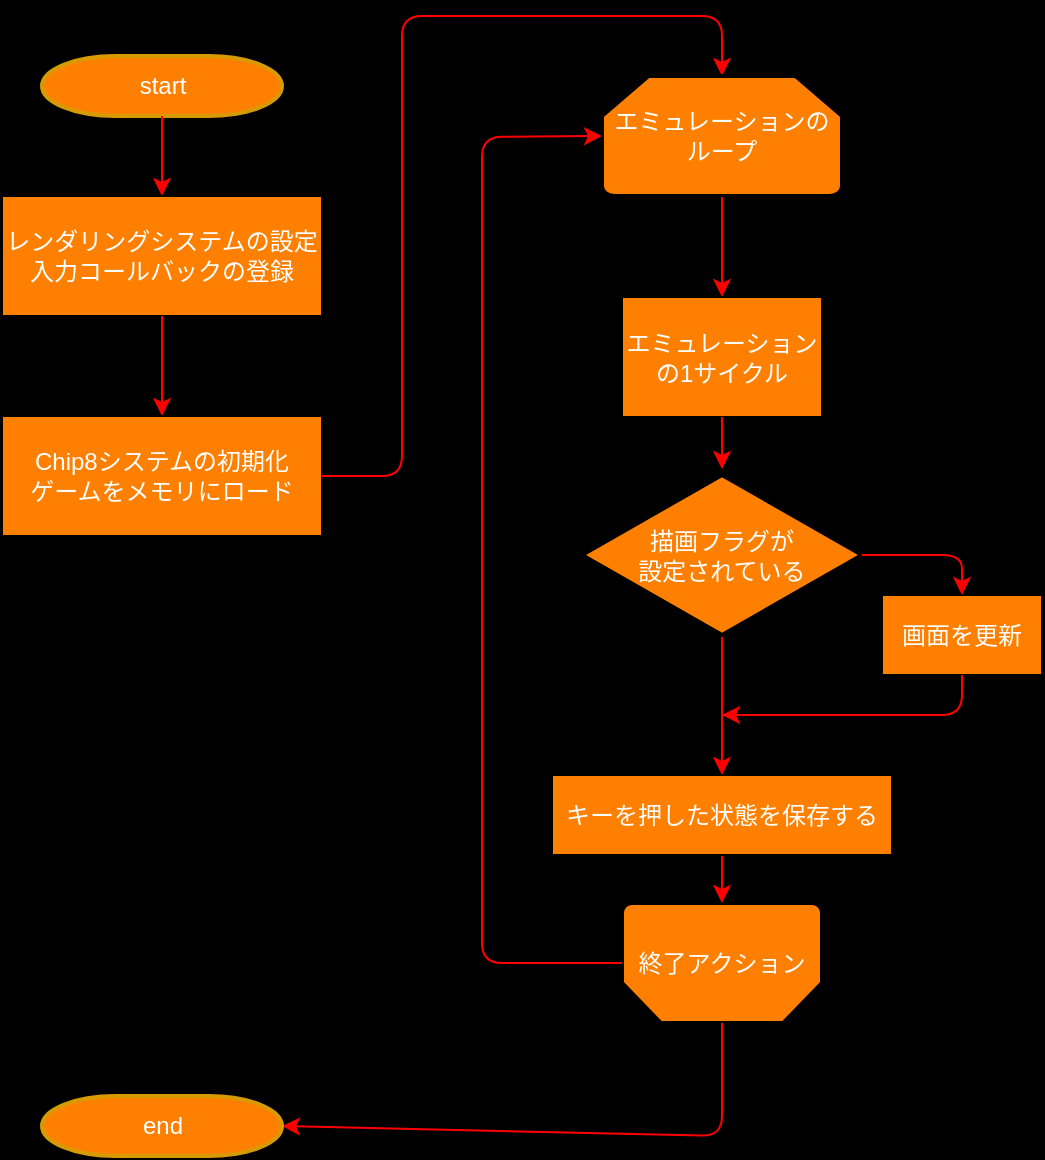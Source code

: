 <mxfile version="13.9.3" type="github">
  <diagram id="6a731a19-8d31-9384-78a2-239565b7b9f0" name="Page-1">
    <mxGraphModel dx="580" dy="663" grid="1" gridSize="10" guides="1" tooltips="1" connect="1" arrows="1" fold="1" page="1" pageScale="1" pageWidth="1169" pageHeight="827" background="#000000" math="0" shadow="0">
      <root>
        <mxCell id="0" />
        <mxCell id="1" parent="0" />
        <mxCell id="2" value="start" style="shape=mxgraph.flowchart.terminator;strokeWidth=2;gradientDirection=north;fontStyle=0;html=1;strokeColor=#d79b00;fillColor=#FF8000;fontColor=#FFFFFF;" parent="1" vertex="1">
          <mxGeometry x="260" y="60" width="120" height="30" as="geometry" />
        </mxCell>
        <mxCell id="B8PhU5EYTa2ILyOKvIhk-59" value="" style="endArrow=classic;html=1;strokeColor=#FF0000;strokeWidth=1;" parent="1" source="2" edge="1">
          <mxGeometry width="50" height="50" relative="1" as="geometry">
            <mxPoint x="270" y="410" as="sourcePoint" />
            <mxPoint x="320" y="130" as="targetPoint" />
          </mxGeometry>
        </mxCell>
        <mxCell id="B8PhU5EYTa2ILyOKvIhk-62" value="レンダリングシステムの設定&lt;br&gt;入力コールバックの登録" style="rounded=0;whiteSpace=wrap;html=1;sketch=0;fillColor=#FF8000;fontColor=#FFFFFF;" parent="1" vertex="1">
          <mxGeometry x="240" y="130" width="160" height="60" as="geometry" />
        </mxCell>
        <mxCell id="B8PhU5EYTa2ILyOKvIhk-67" value="" style="endArrow=classic;html=1;strokeColor=#FF0000;strokeWidth=1;fontColor=#FFFFFF;exitX=0.5;exitY=1;exitDx=0;exitDy=0;" parent="1" source="B8PhU5EYTa2ILyOKvIhk-62" edge="1">
          <mxGeometry width="50" height="50" relative="1" as="geometry">
            <mxPoint x="290" y="400" as="sourcePoint" />
            <mxPoint x="320" y="240" as="targetPoint" />
          </mxGeometry>
        </mxCell>
        <mxCell id="B8PhU5EYTa2ILyOKvIhk-68" value="Chip8システムの初期化&lt;br&gt;ゲームをメモリにロード" style="rounded=0;whiteSpace=wrap;html=1;sketch=0;fillColor=#FF8000;fontColor=#FFFFFF;" parent="1" vertex="1">
          <mxGeometry x="240" y="240" width="160" height="60" as="geometry" />
        </mxCell>
        <mxCell id="B8PhU5EYTa2ILyOKvIhk-70" value="" style="endArrow=classic;html=1;strokeColor=#FF0000;strokeWidth=1;fontColor=#FFFFFF;exitX=1;exitY=0.5;exitDx=0;exitDy=0;entryX=0.5;entryY=0;entryDx=0;entryDy=0;entryPerimeter=0;" parent="1" source="B8PhU5EYTa2ILyOKvIhk-68" edge="1" target="B8PhU5EYTa2ILyOKvIhk-72">
          <mxGeometry width="50" height="50" relative="1" as="geometry">
            <mxPoint x="290" y="400" as="sourcePoint" />
            <mxPoint x="320" y="350" as="targetPoint" />
            <Array as="points">
              <mxPoint x="440" y="270" />
              <mxPoint x="440" y="40" />
              <mxPoint x="600" y="40" />
            </Array>
          </mxGeometry>
        </mxCell>
        <mxCell id="B8PhU5EYTa2ILyOKvIhk-72" value="エミュレーションのループ" style="strokeWidth=2;html=1;shape=mxgraph.flowchart.loop_limit;whiteSpace=wrap;rounded=0;sketch=0;fillColor=#FF8000;fontColor=#FFFFFF;" parent="1" vertex="1">
          <mxGeometry x="540" y="70" width="120" height="60" as="geometry" />
        </mxCell>
        <mxCell id="B8PhU5EYTa2ILyOKvIhk-74" value="終了アクション" style="strokeWidth=2;html=1;shape=mxgraph.flowchart.loop_limit;whiteSpace=wrap;rounded=0;sketch=0;fillColor=#FF8000;fontColor=#FFFFFF;direction=west;" parent="1" vertex="1">
          <mxGeometry x="550" y="483.5" width="100" height="60" as="geometry" />
        </mxCell>
        <mxCell id="B8PhU5EYTa2ILyOKvIhk-79" value="" style="endArrow=classic;html=1;strokeColor=#FF0000;strokeWidth=1;fontColor=#FFFFFF;exitX=0.5;exitY=1;exitDx=0;exitDy=0;" parent="1" edge="1">
          <mxGeometry width="50" height="50" relative="1" as="geometry">
            <mxPoint x="600" y="130.5" as="sourcePoint" />
            <mxPoint x="600" y="180.5" as="targetPoint" />
          </mxGeometry>
        </mxCell>
        <mxCell id="B8PhU5EYTa2ILyOKvIhk-80" value="エミュレーションの1サイクル" style="rounded=0;whiteSpace=wrap;html=1;sketch=0;strokeColor=#000000;fillColor=#FF8000;fontColor=#FFFFFF;" parent="1" vertex="1">
          <mxGeometry x="550" y="180.5" width="100" height="60" as="geometry" />
        </mxCell>
        <mxCell id="B8PhU5EYTa2ILyOKvIhk-81" value="" style="endArrow=classic;html=1;strokeColor=#FF0000;strokeWidth=1;fontColor=#FFFFFF;exitX=0.5;exitY=1;exitDx=0;exitDy=0;" parent="1" source="B8PhU5EYTa2ILyOKvIhk-80" edge="1">
          <mxGeometry width="50" height="50" relative="1" as="geometry">
            <mxPoint x="570" y="340.5" as="sourcePoint" />
            <mxPoint x="600" y="266.5" as="targetPoint" />
          </mxGeometry>
        </mxCell>
        <mxCell id="B8PhU5EYTa2ILyOKvIhk-86" value="画面を更新" style="rounded=0;whiteSpace=wrap;html=1;sketch=0;strokeColor=#000000;fillColor=#FF8000;fontColor=#FFFFFF;" parent="1" vertex="1">
          <mxGeometry x="680" y="329.5" width="80" height="40" as="geometry" />
        </mxCell>
        <mxCell id="B8PhU5EYTa2ILyOKvIhk-87" value="" style="endArrow=classic;html=1;strokeColor=#FF0000;strokeWidth=1;fontColor=#FFFFFF;exitX=0.5;exitY=1;exitDx=0;exitDy=0;" parent="1" edge="1">
          <mxGeometry width="50" height="50" relative="1" as="geometry">
            <mxPoint x="600" y="459.5" as="sourcePoint" />
            <mxPoint x="600" y="483.5" as="targetPoint" />
          </mxGeometry>
        </mxCell>
        <mxCell id="B8PhU5EYTa2ILyOKvIhk-90" value="" style="endArrow=classic;html=1;strokeColor=#FF0000;strokeWidth=1;fontColor=#FFFFFF;entryX=0.5;entryY=0;entryDx=0;entryDy=0;" parent="1" source="B8PhU5EYTa2ILyOKvIhk-91" target="B8PhU5EYTa2ILyOKvIhk-97" edge="1">
          <mxGeometry width="50" height="50" relative="1" as="geometry">
            <mxPoint x="599.5" y="369.5" as="sourcePoint" />
            <mxPoint x="599.5" y="419.5" as="targetPoint" />
          </mxGeometry>
        </mxCell>
        <mxCell id="B8PhU5EYTa2ILyOKvIhk-91" value="描画フラグが&lt;br&gt;設定されている" style="strokeWidth=2;html=1;shape=mxgraph.flowchart.decision;whiteSpace=wrap;rounded=0;sketch=0;fillColor=#FF8000;fontColor=#FFFFFF;strokeColor=#000000;" parent="1" vertex="1">
          <mxGeometry x="530" y="269.5" width="140" height="80" as="geometry" />
        </mxCell>
        <mxCell id="B8PhU5EYTa2ILyOKvIhk-96" value="" style="endArrow=classic;html=1;strokeColor=#FF0000;strokeWidth=1;fontColor=#FFFFFF;exitX=1;exitY=0.5;exitDx=0;exitDy=0;exitPerimeter=0;" parent="1" source="B8PhU5EYTa2ILyOKvIhk-91" edge="1">
          <mxGeometry width="50" height="50" relative="1" as="geometry">
            <mxPoint x="600" y="409.5" as="sourcePoint" />
            <mxPoint x="720" y="329.5" as="targetPoint" />
            <Array as="points">
              <mxPoint x="720" y="309.5" />
            </Array>
          </mxGeometry>
        </mxCell>
        <mxCell id="B8PhU5EYTa2ILyOKvIhk-97" value="キーを押した状態を保存する" style="rounded=0;whiteSpace=wrap;html=1;sketch=0;strokeColor=#000000;fillColor=#FF8000;fontColor=#FFFFFF;" parent="1" vertex="1">
          <mxGeometry x="515" y="419.5" width="170" height="40" as="geometry" />
        </mxCell>
        <mxCell id="B8PhU5EYTa2ILyOKvIhk-101" value="" style="endArrow=classic;html=1;strokeColor=#FF0000;strokeWidth=1;fontColor=#FFFFFF;exitX=0.5;exitY=1;exitDx=0;exitDy=0;" parent="1" source="B8PhU5EYTa2ILyOKvIhk-86" edge="1">
          <mxGeometry width="50" height="50" relative="1" as="geometry">
            <mxPoint x="610" y="359.5" as="sourcePoint" />
            <mxPoint x="600" y="389.5" as="targetPoint" />
            <Array as="points">
              <mxPoint x="720" y="389.5" />
            </Array>
          </mxGeometry>
        </mxCell>
        <mxCell id="B8PhU5EYTa2ILyOKvIhk-104" value="" style="endArrow=classic;html=1;strokeColor=#FF0000;strokeWidth=1;fontColor=#FFFFFF;exitX=1;exitY=0.5;exitDx=0;exitDy=0;exitPerimeter=0;entryX=0;entryY=0.5;entryDx=0;entryDy=0;entryPerimeter=0;" parent="1" source="B8PhU5EYTa2ILyOKvIhk-74" target="B8PhU5EYTa2ILyOKvIhk-72" edge="1">
          <mxGeometry width="50" height="50" relative="1" as="geometry">
            <mxPoint x="490" y="369.5" as="sourcePoint" />
            <mxPoint x="520" y="156.5" as="targetPoint" />
            <Array as="points">
              <mxPoint x="480" y="513.5" />
              <mxPoint x="480" y="100.5" />
            </Array>
          </mxGeometry>
        </mxCell>
        <mxCell id="B8PhU5EYTa2ILyOKvIhk-108" value="" style="endArrow=classic;html=1;strokeColor=#FF0000;strokeWidth=1;fontColor=#FFFFFF;exitX=0.5;exitY=0;exitDx=0;exitDy=0;exitPerimeter=0;entryX=1;entryY=0.5;entryDx=0;entryDy=0;entryPerimeter=0;" parent="1" source="B8PhU5EYTa2ILyOKvIhk-74" edge="1" target="B8PhU5EYTa2ILyOKvIhk-109">
          <mxGeometry width="50" height="50" relative="1" as="geometry">
            <mxPoint x="250" y="930" as="sourcePoint" />
            <mxPoint x="320" y="880" as="targetPoint" />
            <Array as="points">
              <mxPoint x="600" y="600" />
            </Array>
          </mxGeometry>
        </mxCell>
        <mxCell id="B8PhU5EYTa2ILyOKvIhk-109" value="end" style="shape=mxgraph.flowchart.terminator;strokeWidth=2;gradientDirection=north;fontStyle=0;html=1;strokeColor=#d79b00;fillColor=#FF8000;fontColor=#FFFFFF;" parent="1" vertex="1">
          <mxGeometry x="260" y="580" width="120" height="30" as="geometry" />
        </mxCell>
      </root>
    </mxGraphModel>
  </diagram>
</mxfile>
